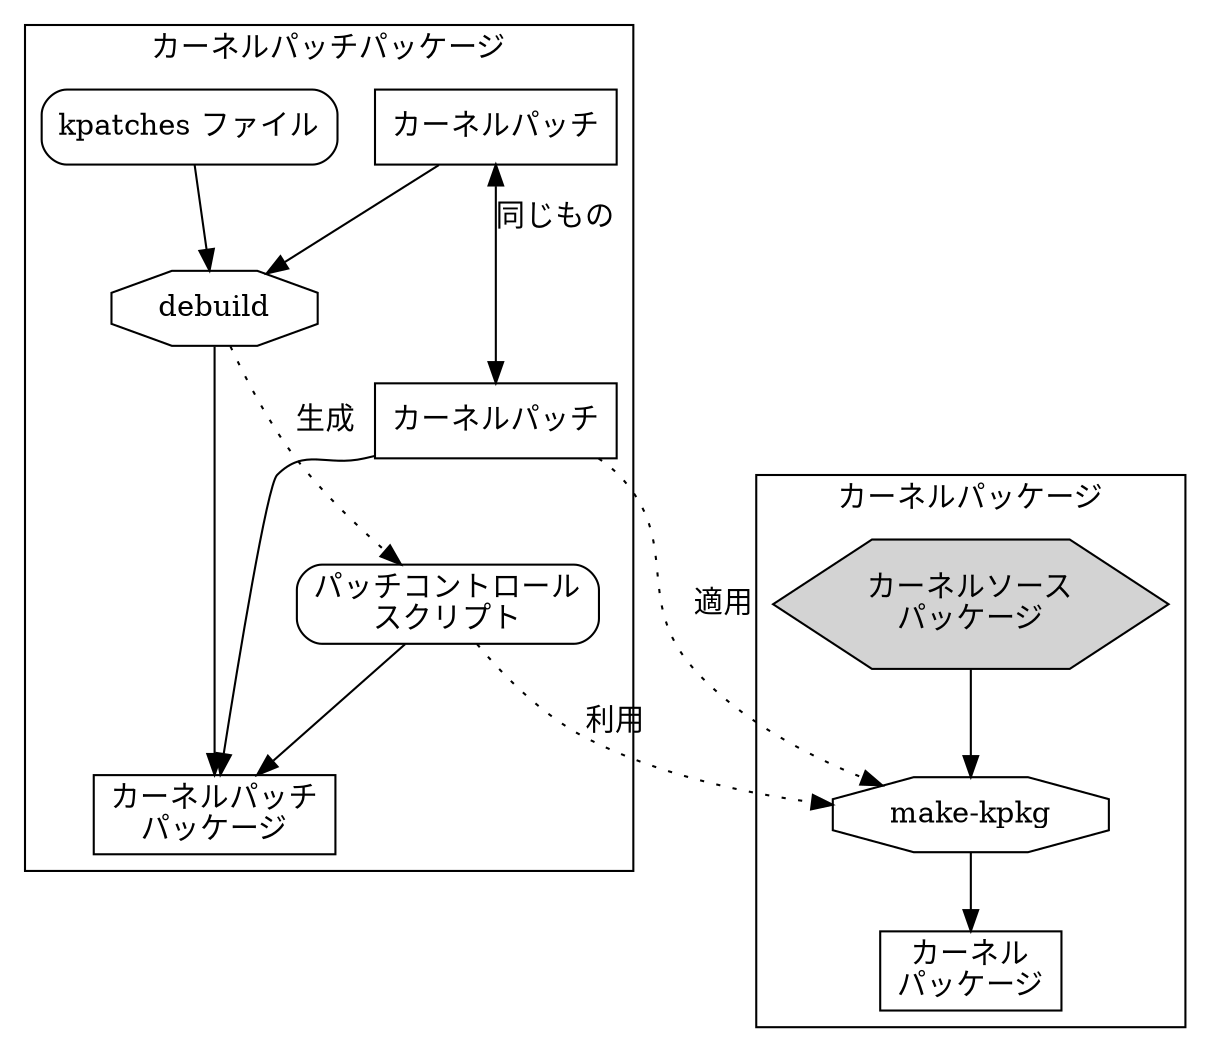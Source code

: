 digraph sample {
	subgraph cluster0 {
		label = "カーネルパッチパッケージ";
		patch [label="カーネルパッチ", shape = box, group = 1];
		kpatches [label="kpatches ファイル", shape = box,style=rounded, group = 1];
		kpatch_source [label="カーネルパッチ\nパッケージ", shape=box, group = 1];
		patch_ctl [label="パッチコントロール\nスクリプト", shape = box,style=rounded];
		patchv2 [label="カーネルパッチ", shape = box];
		debuild [label="debuild", shape = octagon, group = 1];

		patch -> debuild;
		kpatches -> debuild;
		debuild -> kpatch_source;
		patch -> patchv2 [label = "同じもの", dir = both];
		debuild -> patch_ctl [label = "生成", style = dotted];
		patch_ctl -> kpatch_source;
		patchv2 -> kpatch_source;
	}
	subgraph cluster1 {
		label = "カーネルパッケージ";
		kernel_package [label="make-kpkg", shape = octagon, group = 2];
		linux_source [label="カーネルソース\nパッケージ", shape = hexagon,style=filled,fillcolor="lightgray",color="black", group = 2] ;
		linux_package [label="カーネル\nパッケージ", shape=box, group = 2];
		
		linux_source -> kernel_package;
		kernel_package -> linux_package;
	}
	
	patchv2 -> kernel_package [label = "適用", style = dotted];
	patch_ctl -> kernel_package [label ="利用", style = dotted];
}
